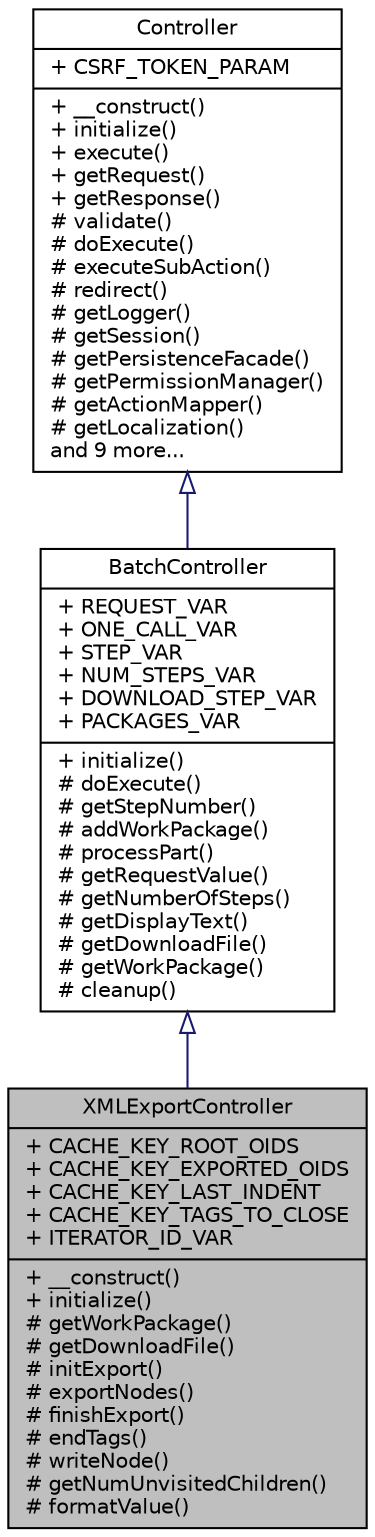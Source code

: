 digraph "XMLExportController"
{
  edge [fontname="Helvetica",fontsize="10",labelfontname="Helvetica",labelfontsize="10"];
  node [fontname="Helvetica",fontsize="10",shape=record];
  Node0 [label="{XMLExportController\n|+ CACHE_KEY_ROOT_OIDS\l+ CACHE_KEY_EXPORTED_OIDS\l+ CACHE_KEY_LAST_INDENT\l+ CACHE_KEY_TAGS_TO_CLOSE\l+ ITERATOR_ID_VAR\l|+ __construct()\l+ initialize()\l# getWorkPackage()\l# getDownloadFile()\l# initExport()\l# exportNodes()\l# finishExport()\l# endTags()\l# writeNode()\l# getNumUnvisitedChildren()\l# formatValue()\l}",height=0.2,width=0.4,color="black", fillcolor="grey75", style="filled", fontcolor="black"];
  Node1 -> Node0 [dir="back",color="midnightblue",fontsize="10",style="solid",arrowtail="onormal",fontname="Helvetica"];
  Node1 [label="{BatchController\n|+ REQUEST_VAR\l+ ONE_CALL_VAR\l+ STEP_VAR\l+ NUM_STEPS_VAR\l+ DOWNLOAD_STEP_VAR\l+ PACKAGES_VAR\l|+ initialize()\l# doExecute()\l# getStepNumber()\l# addWorkPackage()\l# processPart()\l# getRequestValue()\l# getNumberOfSteps()\l# getDisplayText()\l# getDownloadFile()\l# getWorkPackage()\l# cleanup()\l}",height=0.2,width=0.4,color="black", fillcolor="white", style="filled",URL="$classwcmf_1_1application_1_1controller_1_1_batch_controller.html",tooltip="BatchController is used to process complex, longer running actions, that need to be divided into seve..."];
  Node2 -> Node1 [dir="back",color="midnightblue",fontsize="10",style="solid",arrowtail="onormal",fontname="Helvetica"];
  Node2 [label="{Controller\n|+ CSRF_TOKEN_PARAM\l|+ __construct()\l+ initialize()\l+ execute()\l+ getRequest()\l+ getResponse()\l# validate()\l# doExecute()\l# executeSubAction()\l# redirect()\l# getLogger()\l# getSession()\l# getPersistenceFacade()\l# getPermissionManager()\l# getActionMapper()\l# getLocalization()\land 9 more...\l}",height=0.2,width=0.4,color="black", fillcolor="white", style="filled",URL="$classwcmf_1_1lib_1_1presentation_1_1_controller.html",tooltip="Controller is the base class of all controllers. "];
}
